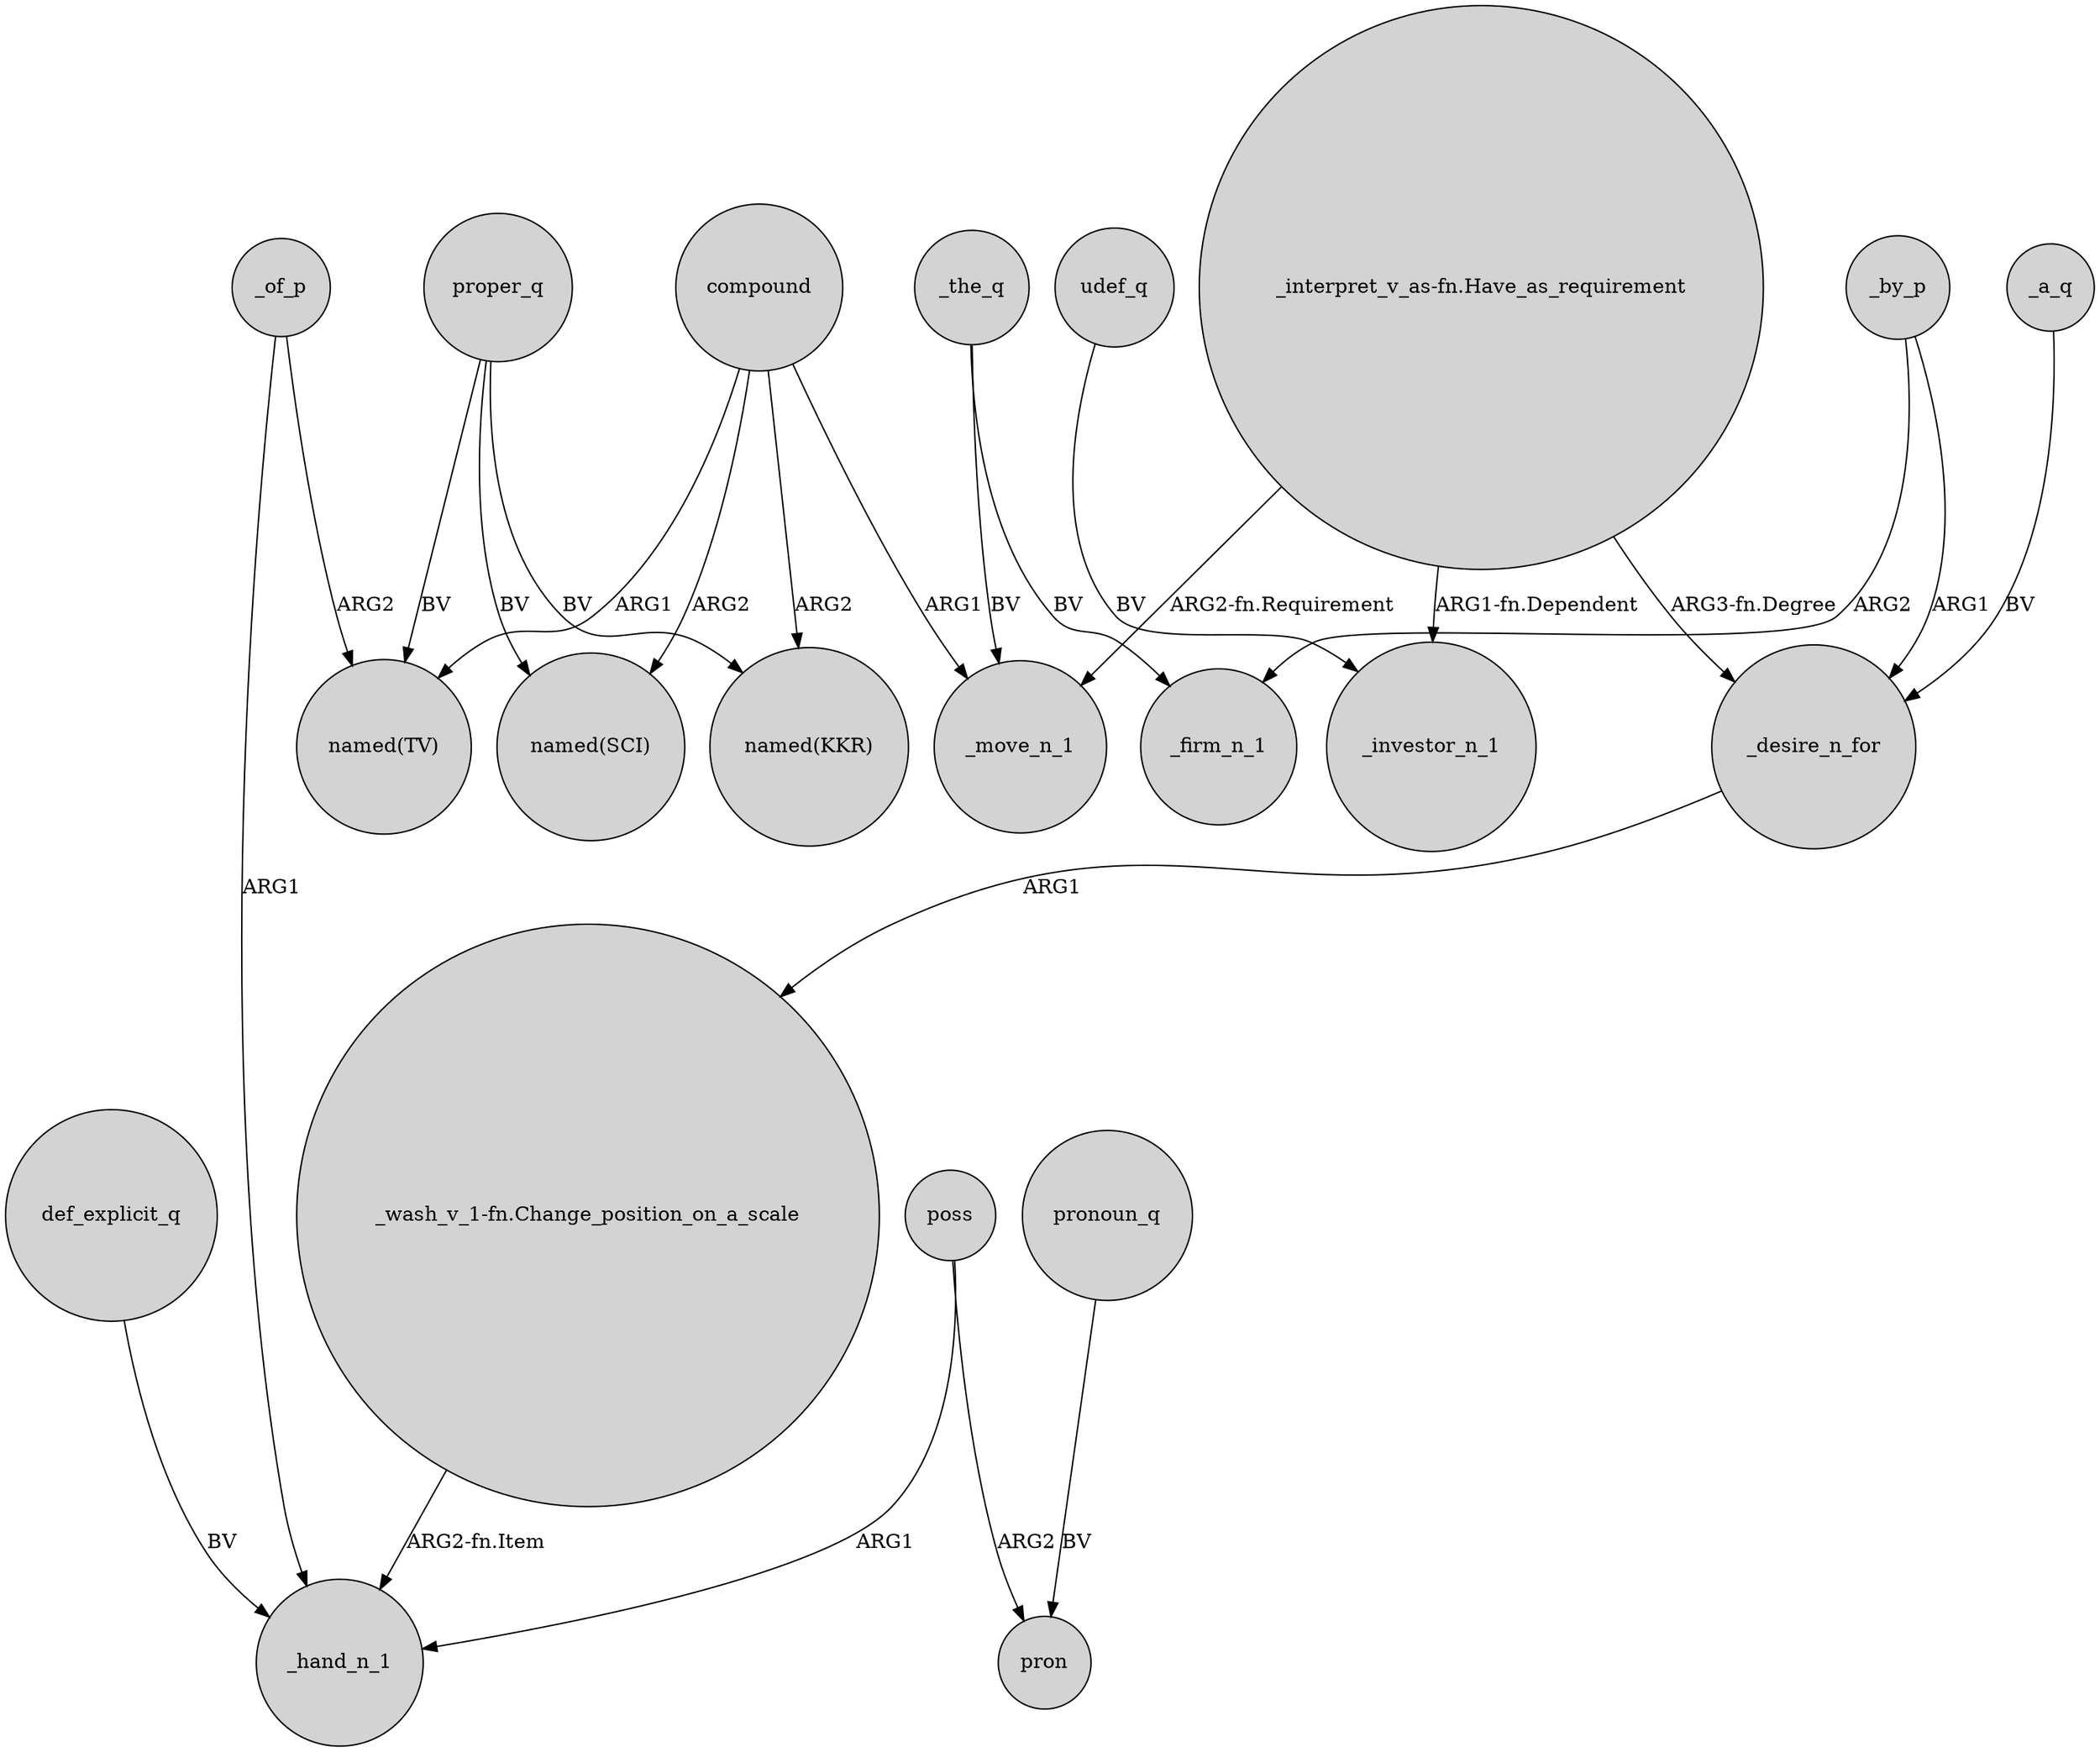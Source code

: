 digraph {
	node [shape=circle style=filled]
	compound -> _move_n_1 [label=ARG1]
	_a_q -> _desire_n_for [label=BV]
	"_interpret_v_as-fn.Have_as_requirement" -> _desire_n_for [label="ARG3-fn.Degree"]
	proper_q -> "named(TV)" [label=BV]
	compound -> "named(TV)" [label=ARG1]
	"_interpret_v_as-fn.Have_as_requirement" -> _investor_n_1 [label="ARG1-fn.Dependent"]
	_desire_n_for -> "_wash_v_1-fn.Change_position_on_a_scale" [label=ARG1]
	proper_q -> "named(KKR)" [label=BV]
	pronoun_q -> pron [label=BV]
	_of_p -> _hand_n_1 [label=ARG1]
	poss -> pron [label=ARG2]
	_by_p -> _desire_n_for [label=ARG1]
	_the_q -> _firm_n_1 [label=BV]
	compound -> "named(KKR)" [label=ARG2]
	_by_p -> _firm_n_1 [label=ARG2]
	def_explicit_q -> _hand_n_1 [label=BV]
	"_interpret_v_as-fn.Have_as_requirement" -> _move_n_1 [label="ARG2-fn.Requirement"]
	_of_p -> "named(TV)" [label=ARG2]
	compound -> "named(SCI)" [label=ARG2]
	"_wash_v_1-fn.Change_position_on_a_scale" -> _hand_n_1 [label="ARG2-fn.Item"]
	poss -> _hand_n_1 [label=ARG1]
	udef_q -> _investor_n_1 [label=BV]
	proper_q -> "named(SCI)" [label=BV]
	_the_q -> _move_n_1 [label=BV]
}
